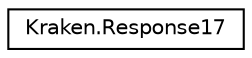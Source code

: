 digraph "Graphical Class Hierarchy"
{
 // LATEX_PDF_SIZE
  edge [fontname="Helvetica",fontsize="10",labelfontname="Helvetica",labelfontsize="10"];
  node [fontname="Helvetica",fontsize="10",shape=record];
  rankdir="LR";
  Node0 [label="Kraken.Response17",height=0.2,width=0.4,color="black", fillcolor="white", style="filled",URL="$class_kraken_1_1_response17.html",tooltip=" "];
}
